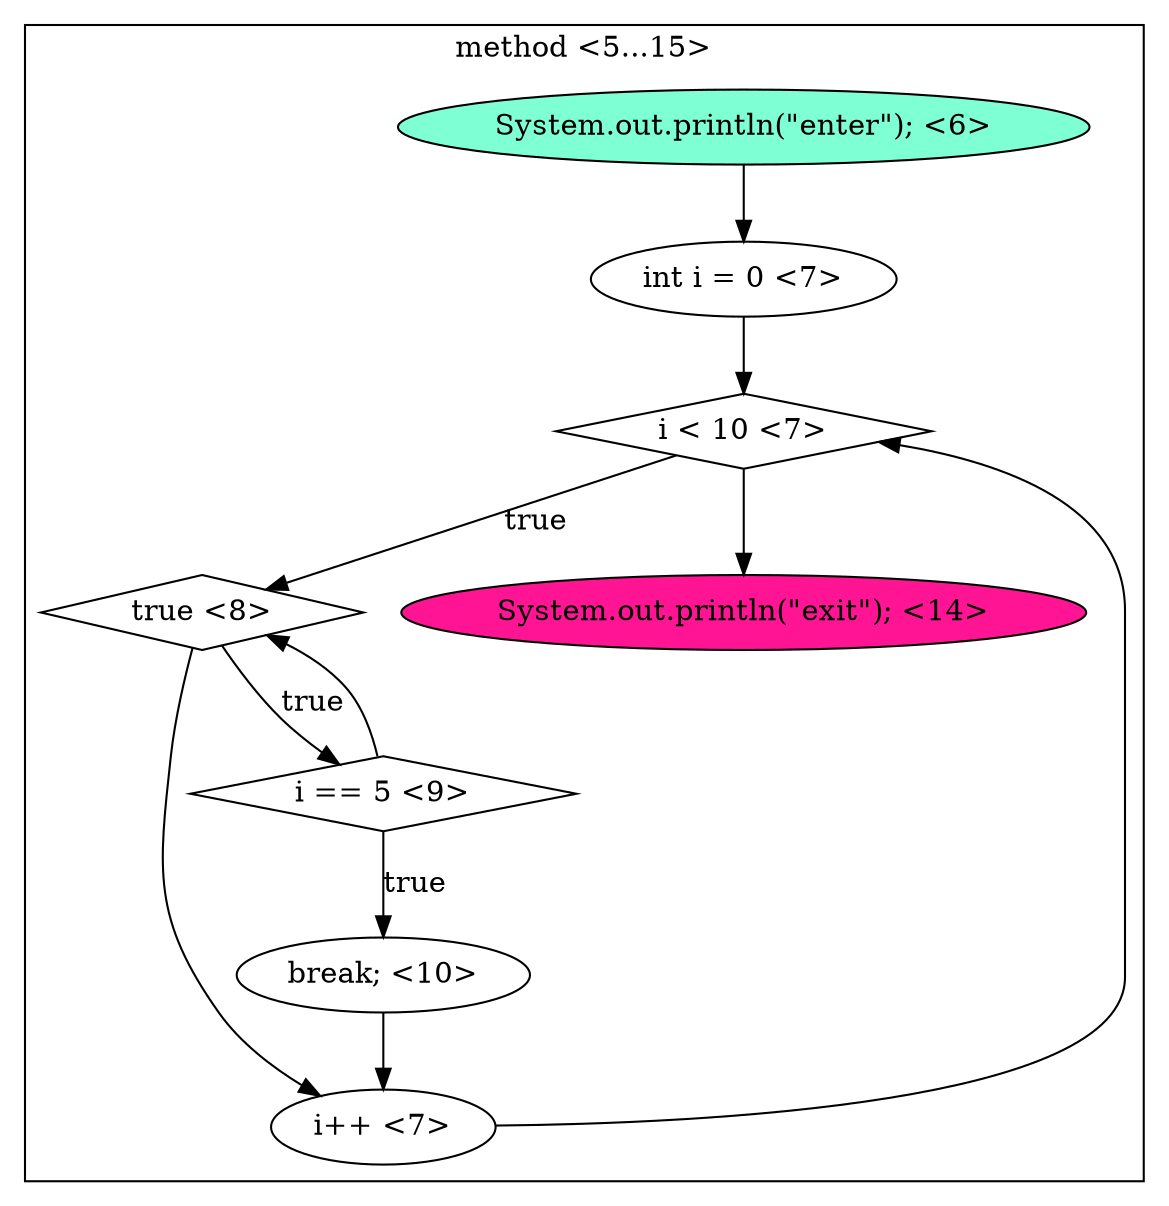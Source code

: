 digraph CFG {
subgraph cluster0 {
label = "method <5...15>";
0.0 [style = filled, label = "System.out.println(\"enter\"); <6>", fillcolor = aquamarine, shape = ellipse];
0.1 [style = filled, label = "int i = 0 <7>", fillcolor = white, shape = ellipse];
0.2 [style = filled, label = "i < 10 <7>", fillcolor = white, shape = diamond];
0.3 [style = filled, label = "i++ <7>", fillcolor = white, shape = ellipse];
0.4 [style = filled, label = "true <8>", fillcolor = white, shape = diamond];
0.5 [style = filled, label = "i == 5 <9>", fillcolor = white, shape = diamond];
0.6 [style = filled, label = "break; <10>", fillcolor = white, shape = ellipse];
0.7 [style = filled, label = "System.out.println(\"exit\"); <14>", fillcolor = deeppink, shape = ellipse];
0.0 -> 0.1 [style = solid, label=""];
0.1 -> 0.2 [style = solid, label=""];
0.2 -> 0.4 [style = solid, label="true"];
0.2 -> 0.7 [style = solid, label=""];
0.3 -> 0.2 [style = solid, label=""];
0.4 -> 0.3 [style = solid, label=""];
0.4 -> 0.5 [style = solid, label="true"];
0.5 -> 0.4 [style = solid, label=""];
0.5 -> 0.6 [style = solid, label="true"];
0.6 -> 0.3 [style = solid, label=""];
}
}